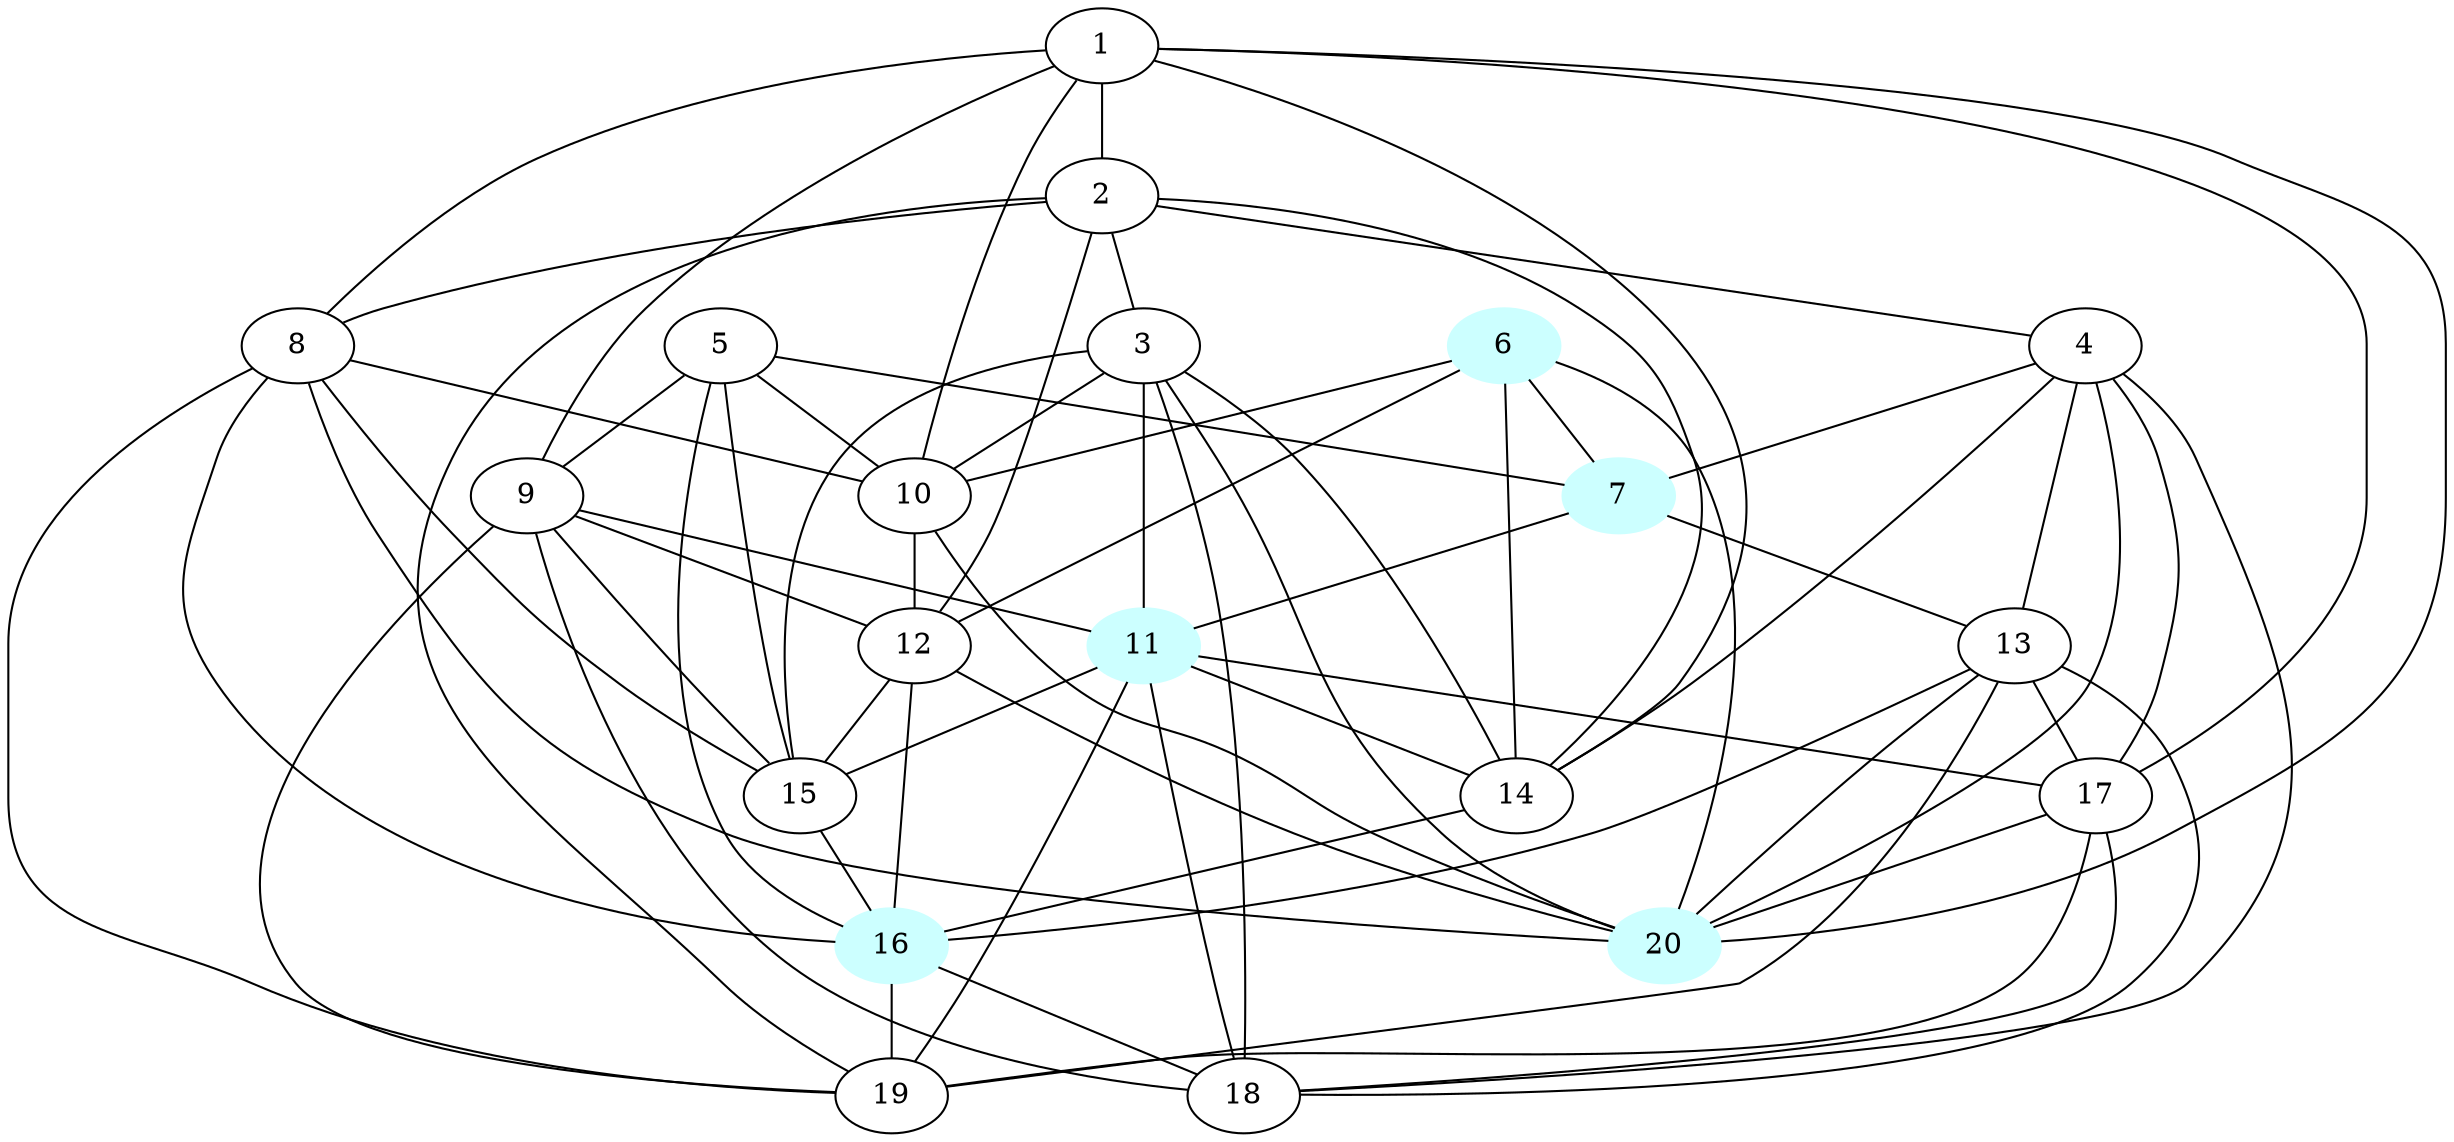 graph G {
    6 [style=filled, color="#CCFFFF"];
    7 [style=filled, color="#CCFFFF"];
    11 [style=filled, color="#CCFFFF"];
    16 [style=filled, color="#CCFFFF"];
    20 [style=filled, color="#CCFFFF"];
    1 -- 2 [len= 2]
    1 -- 8 [len= 2]
    1 -- 9 [len= 2]
    1 -- 10 [len= 2]
    1 -- 14 [len= 2]
    1 -- 17 [len= 2]
    1 -- 20 [len= 2]
    2 -- 3 [len= 2]
    2 -- 4 [len= 2]
    2 -- 8 [len= 2]
    2 -- 12 [len= 2]
    2 -- 14 [len= 2]
    2 -- 19 [len= 2]
    3 -- 10 [len= 2]
    3 -- 11 [len= 2]
    3 -- 14 [len= 2]
    3 -- 15 [len= 2]
    3 -- 18 [len= 2]
    3 -- 20 [len= 2]
    4 -- 7 [len= 2]
    4 -- 13 [len= 2]
    4 -- 14 [len= 2]
    4 -- 17 [len= 2]
    4 -- 18 [len= 2]
    4 -- 20 [len= 2]
    5 -- 7 [len= 2]
    5 -- 9 [len= 2]
    5 -- 10 [len= 2]
    5 -- 15 [len= 2]
    5 -- 16 [len= 2]
    6 -- 7 [len= 2]
    6 -- 10 [len= 2]
    6 -- 12 [len= 2]
    6 -- 14 [len= 2]
    6 -- 20 [len= 2]
    7 -- 11 [len= 2]
    7 -- 13 [len= 2]
    8 -- 10 [len= 2]
    8 -- 15 [len= 2]
    8 -- 16 [len= 2]
    8 -- 19 [len= 2]
    8 -- 20 [len= 2]
    9 -- 11 [len= 2]
    9 -- 12 [len= 2]
    9 -- 15 [len= 2]
    9 -- 18 [len= 2]
    9 -- 19 [len= 2]
    10 -- 12 [len= 2]
    10 -- 20 [len= 2]
    11 -- 14 [len= 2]
    11 -- 15 [len= 2]
    11 -- 17 [len= 2]
    11 -- 18 [len= 2]
    11 -- 19 [len= 2]
    12 -- 15 [len= 2]
    12 -- 16 [len= 2]
    12 -- 20 [len= 2]
    13 -- 16 [len= 2]
    13 -- 17 [len= 2]
    13 -- 18 [len= 2]
    13 -- 19 [len= 2]
    13 -- 20 [len= 2]
    14 -- 16 [len= 2]
    15 -- 16 [len= 2]
    16 -- 18 [len= 2]
    16 -- 19 [len= 2]
    17 -- 18 [len= 2]
    17 -- 19 [len= 2]
    17 -- 20 [len= 2]
}
